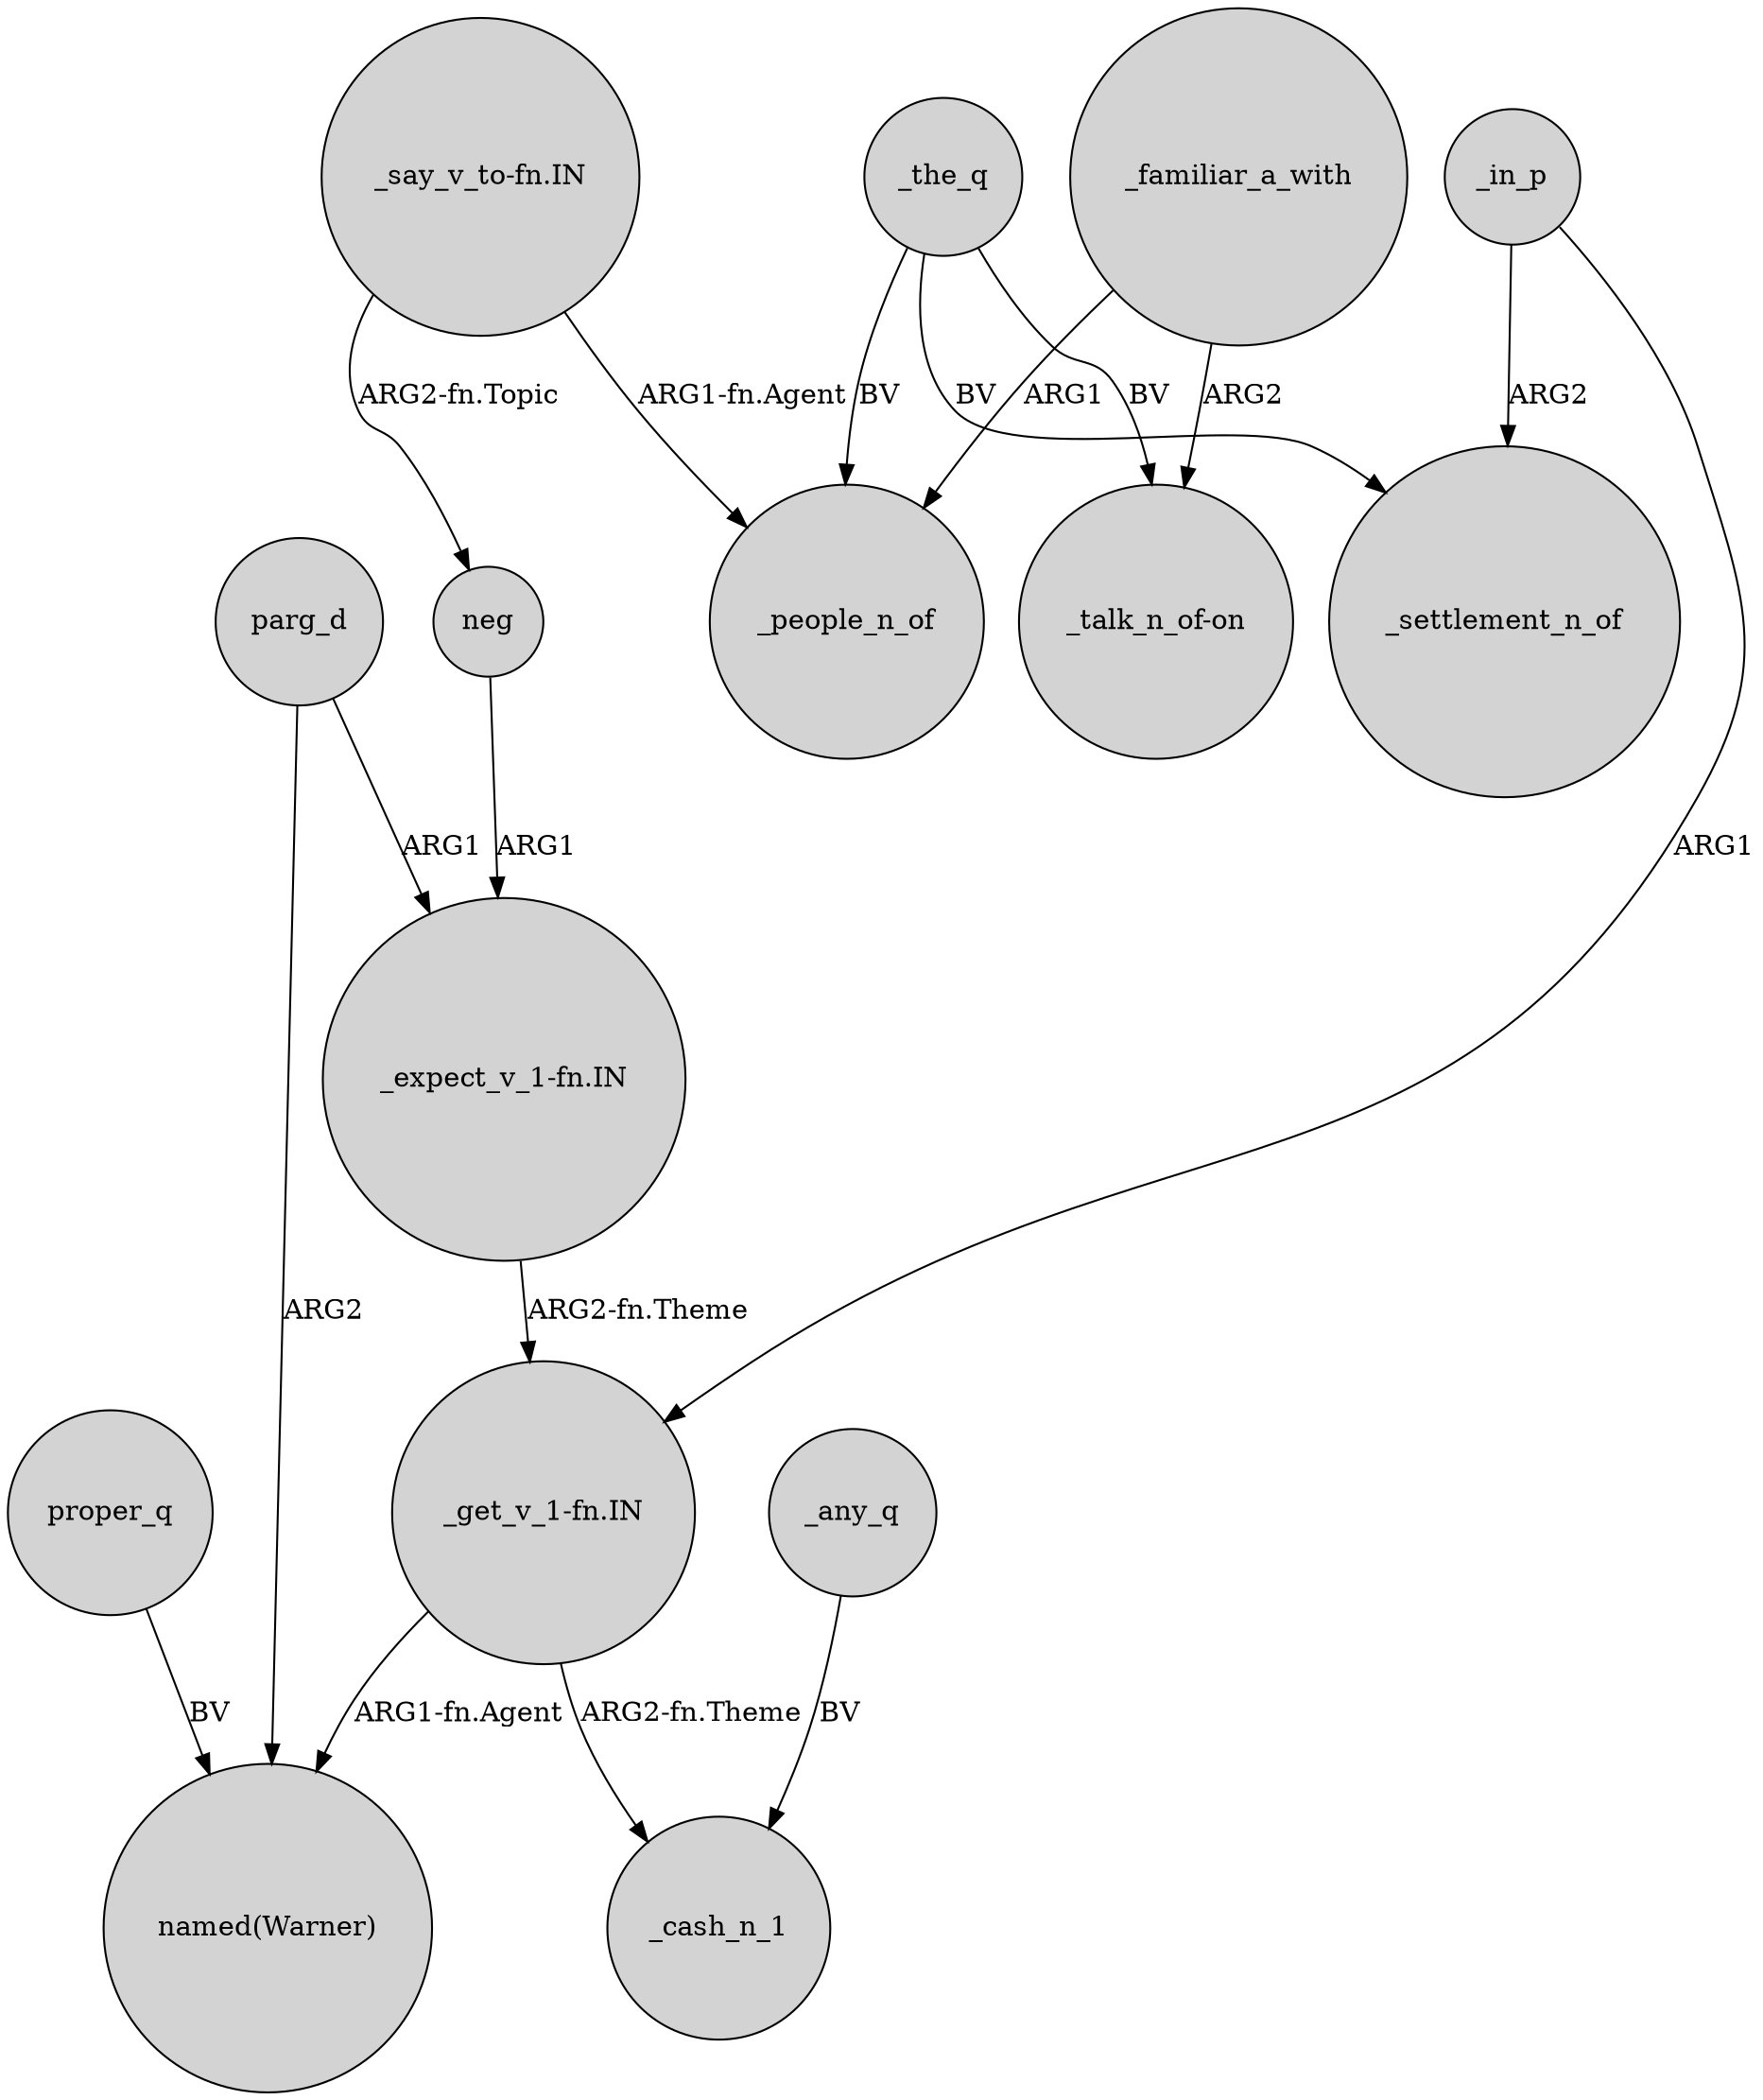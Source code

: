 digraph {
	node [shape=circle style=filled]
	"_say_v_to-fn.IN" -> _people_n_of [label="ARG1-fn.Agent"]
	"_expect_v_1-fn.IN" -> "_get_v_1-fn.IN" [label="ARG2-fn.Theme"]
	_the_q -> _settlement_n_of [label=BV]
	"_say_v_to-fn.IN" -> neg [label="ARG2-fn.Topic"]
	_familiar_a_with -> "_talk_n_of-on" [label=ARG2]
	proper_q -> "named(Warner)" [label=BV]
	parg_d -> "named(Warner)" [label=ARG2]
	_any_q -> _cash_n_1 [label=BV]
	"_get_v_1-fn.IN" -> "named(Warner)" [label="ARG1-fn.Agent"]
	_in_p -> _settlement_n_of [label=ARG2]
	_the_q -> _people_n_of [label=BV]
	parg_d -> "_expect_v_1-fn.IN" [label=ARG1]
	_familiar_a_with -> _people_n_of [label=ARG1]
	neg -> "_expect_v_1-fn.IN" [label=ARG1]
	_the_q -> "_talk_n_of-on" [label=BV]
	"_get_v_1-fn.IN" -> _cash_n_1 [label="ARG2-fn.Theme"]
	_in_p -> "_get_v_1-fn.IN" [label=ARG1]
}
